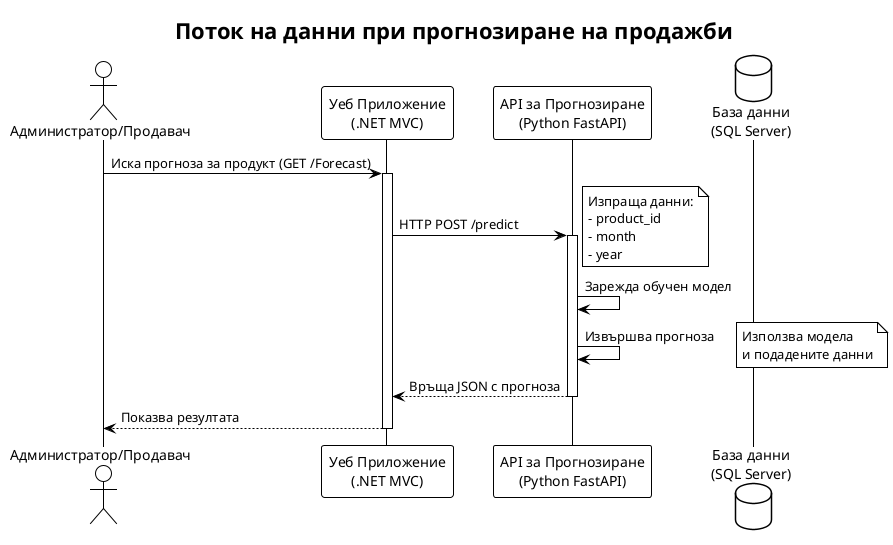 @startuml
!theme plain
title Поток на данни при прогнозиране на продажби

actor "Администратор/Продавач" as Admin
participant "Уеб Приложение\n(.NET MVC)" as WebApp
participant "API за Прогнозиране\n(Python FastAPI)" as PredictionAPI
database "База данни\n(SQL Server)" as DB

Admin -> WebApp : Иска прогноза за продукт (GET /Forecast)
activate WebApp

WebApp -> PredictionAPI : HTTP POST /predict
note right
Изпраща данни:
- product_id
- month
- year
end note
activate PredictionAPI

PredictionAPI -> PredictionAPI : Зарежда обучен модел
PredictionAPI -> PredictionAPI : Извършва прогноза
note right
Използва модела
и подадените данни
end note

PredictionAPI --> WebApp : Връща JSON с прогноза
deactivate PredictionAPI

WebApp --> Admin : Показва резултата
deactivate WebApp
@enduml